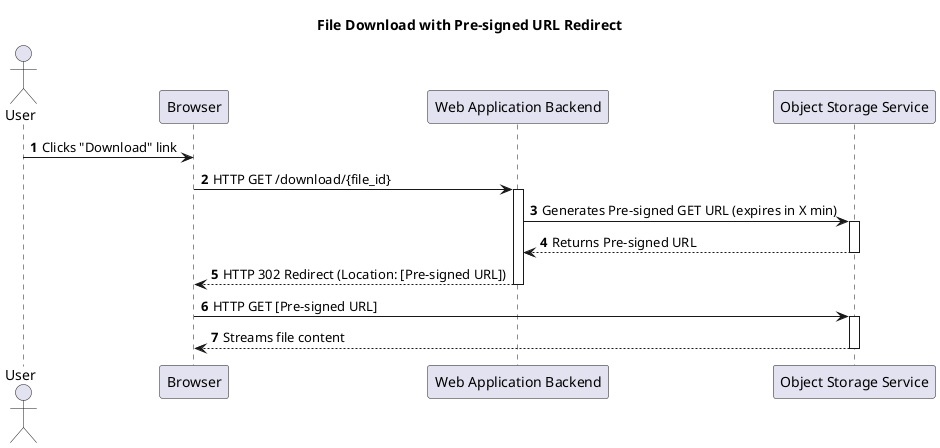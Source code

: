 @startuml
title File Download with Pre-signed URL Redirect

actor "User" as user
participant "Browser" as browser
participant "Web Application Backend" as server
participant "Object Storage Service" as s3

autonumber

user -> browser : Clicks "Download" link
browser -> server : HTTP GET /download/{file_id}
activate server
server -> s3 : Generates Pre-signed GET URL (expires in X min)
activate s3
s3 --> server : Returns Pre-signed URL
deactivate s3
server --> browser : HTTP 302 Redirect (Location: [Pre-signed URL])
deactivate server
browser -> s3 : HTTP GET [Pre-signed URL]
activate s3
s3 --> browser : Streams file content
deactivate s3
@enduml
